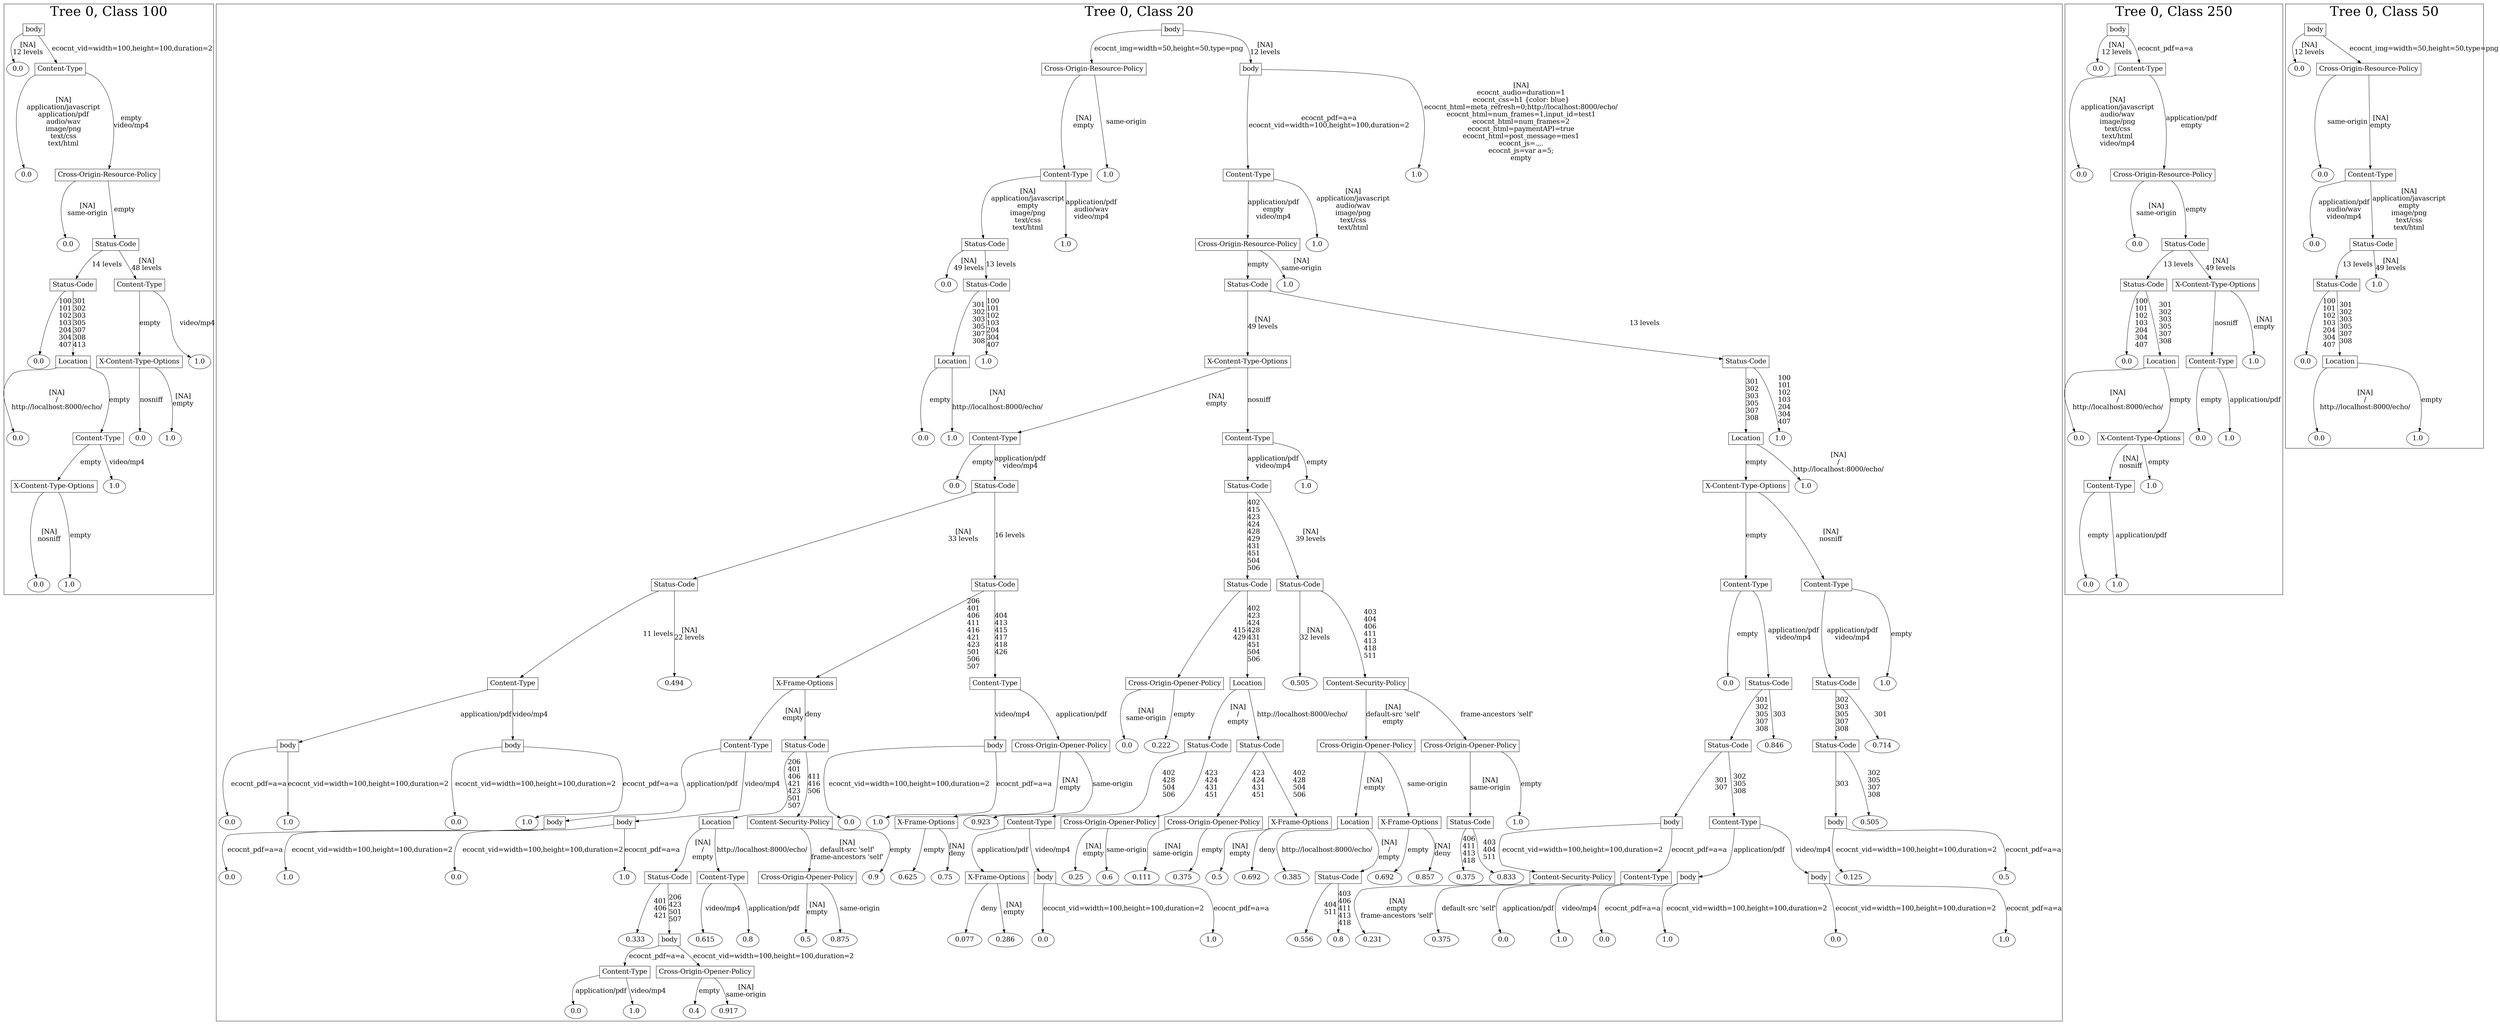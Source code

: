 /*
Generated by:
    http://https://github.com/h2oai/h2o-3/tree/master/h2o-genmodel/src/main/java/hex/genmodel/tools/PrintMojo.java
*/

/*
On a mac:

$ brew install graphviz
$ dot -Tpng file.gv -o file.png
$ open file.png
*/

digraph G {

subgraph cluster_0 {
/* Nodes */

/* Level 0 */
{
"SG_0_Node_0" [shape=box, fontsize=20, label="body"]
}

/* Level 1 */
{
"SG_0_Node_10" [fontsize=20, label="0.0"]
"SG_0_Node_1" [shape=box, fontsize=20, label="Content-Type"]
}

/* Level 2 */
{
"SG_0_Node_11" [fontsize=20, label="0.0"]
"SG_0_Node_2" [shape=box, fontsize=20, label="Cross-Origin-Resource-Policy"]
}

/* Level 3 */
{
"SG_0_Node_12" [fontsize=20, label="0.0"]
"SG_0_Node_3" [shape=box, fontsize=20, label="Status-Code"]
}

/* Level 4 */
{
"SG_0_Node_4" [shape=box, fontsize=20, label="Status-Code"]
"SG_0_Node_5" [shape=box, fontsize=20, label="Content-Type"]
}

/* Level 5 */
{
"SG_0_Node_13" [fontsize=20, label="0.0"]
"SG_0_Node_6" [shape=box, fontsize=20, label="Location"]
"SG_0_Node_7" [shape=box, fontsize=20, label="X-Content-Type-Options"]
"SG_0_Node_14" [fontsize=20, label="1.0"]
}

/* Level 6 */
{
"SG_0_Node_15" [fontsize=20, label="0.0"]
"SG_0_Node_8" [shape=box, fontsize=20, label="Content-Type"]
"SG_0_Node_16" [fontsize=20, label="0.0"]
"SG_0_Node_17" [fontsize=20, label="1.0"]
}

/* Level 7 */
{
"SG_0_Node_9" [shape=box, fontsize=20, label="X-Content-Type-Options"]
"SG_0_Node_18" [fontsize=20, label="1.0"]
}

/* Level 8 */
{
"SG_0_Node_19" [fontsize=20, label="0.0"]
"SG_0_Node_20" [fontsize=20, label="1.0"]
}

/* Edges */
"SG_0_Node_0" -> "SG_0_Node_10" [fontsize=20, label="[NA]
12 levels
"]
"SG_0_Node_0" -> "SG_0_Node_1" [fontsize=20, label="ecocnt_vid=width=100,height=100,duration=2
"]
"SG_0_Node_1" -> "SG_0_Node_11" [fontsize=20, label="[NA]
application/javascript
application/pdf
audio/wav
image/png
text/css
text/html
"]
"SG_0_Node_1" -> "SG_0_Node_2" [fontsize=20, label="empty
video/mp4
"]
"SG_0_Node_2" -> "SG_0_Node_12" [fontsize=20, label="[NA]
same-origin
"]
"SG_0_Node_2" -> "SG_0_Node_3" [fontsize=20, label="empty
"]
"SG_0_Node_3" -> "SG_0_Node_4" [fontsize=20, label="14 levels
"]
"SG_0_Node_3" -> "SG_0_Node_5" [fontsize=20, label="[NA]
48 levels
"]
"SG_0_Node_5" -> "SG_0_Node_7" [fontsize=20, label="empty
"]
"SG_0_Node_5" -> "SG_0_Node_14" [fontsize=20, label="video/mp4
"]
"SG_0_Node_7" -> "SG_0_Node_16" [fontsize=20, label="nosniff
"]
"SG_0_Node_7" -> "SG_0_Node_17" [fontsize=20, label="[NA]
empty
"]
"SG_0_Node_4" -> "SG_0_Node_13" [fontsize=20, label="100
101
102
103
204
304
407
"]
"SG_0_Node_4" -> "SG_0_Node_6" [fontsize=20, label="301
302
303
305
307
308
413
"]
"SG_0_Node_6" -> "SG_0_Node_15" [fontsize=20, label="[NA]
/
http://localhost:8000/echo/
"]
"SG_0_Node_6" -> "SG_0_Node_8" [fontsize=20, label="empty
"]
"SG_0_Node_8" -> "SG_0_Node_9" [fontsize=20, label="empty
"]
"SG_0_Node_8" -> "SG_0_Node_18" [fontsize=20, label="video/mp4
"]
"SG_0_Node_9" -> "SG_0_Node_19" [fontsize=20, label="[NA]
nosniff
"]
"SG_0_Node_9" -> "SG_0_Node_20" [fontsize=20, label="empty
"]

fontsize=40
label="Tree 0, Class 100"
}

subgraph cluster_1 {
/* Nodes */

/* Level 0 */
{
"SG_1_Node_0" [shape=box, fontsize=20, label="body"]
}

/* Level 1 */
{
"SG_1_Node_1" [shape=box, fontsize=20, label="Cross-Origin-Resource-Policy"]
"SG_1_Node_2" [shape=box, fontsize=20, label="body"]
}

/* Level 2 */
{
"SG_1_Node_3" [shape=box, fontsize=20, label="Content-Type"]
"SG_1_Node_108" [fontsize=20, label="1.0"]
"SG_1_Node_4" [shape=box, fontsize=20, label="Content-Type"]
"SG_1_Node_109" [fontsize=20, label="1.0"]
}

/* Level 3 */
{
"SG_1_Node_5" [shape=box, fontsize=20, label="Status-Code"]
"SG_1_Node_110" [fontsize=20, label="1.0"]
"SG_1_Node_6" [shape=box, fontsize=20, label="Cross-Origin-Resource-Policy"]
"SG_1_Node_111" [fontsize=20, label="1.0"]
}

/* Level 4 */
{
"SG_1_Node_112" [fontsize=20, label="0.0"]
"SG_1_Node_7" [shape=box, fontsize=20, label="Status-Code"]
"SG_1_Node_8" [shape=box, fontsize=20, label="Status-Code"]
"SG_1_Node_113" [fontsize=20, label="1.0"]
}

/* Level 5 */
{
"SG_1_Node_9" [shape=box, fontsize=20, label="Location"]
"SG_1_Node_114" [fontsize=20, label="1.0"]
"SG_1_Node_10" [shape=box, fontsize=20, label="X-Content-Type-Options"]
"SG_1_Node_11" [shape=box, fontsize=20, label="Status-Code"]
}

/* Level 6 */
{
"SG_1_Node_115" [fontsize=20, label="0.0"]
"SG_1_Node_116" [fontsize=20, label="1.0"]
"SG_1_Node_12" [shape=box, fontsize=20, label="Content-Type"]
"SG_1_Node_13" [shape=box, fontsize=20, label="Content-Type"]
"SG_1_Node_14" [shape=box, fontsize=20, label="Location"]
"SG_1_Node_117" [fontsize=20, label="1.0"]
}

/* Level 7 */
{
"SG_1_Node_118" [fontsize=20, label="0.0"]
"SG_1_Node_15" [shape=box, fontsize=20, label="Status-Code"]
"SG_1_Node_16" [shape=box, fontsize=20, label="Status-Code"]
"SG_1_Node_119" [fontsize=20, label="1.0"]
"SG_1_Node_17" [shape=box, fontsize=20, label="X-Content-Type-Options"]
"SG_1_Node_120" [fontsize=20, label="1.0"]
}

/* Level 8 */
{
"SG_1_Node_18" [shape=box, fontsize=20, label="Status-Code"]
"SG_1_Node_19" [shape=box, fontsize=20, label="Status-Code"]
"SG_1_Node_20" [shape=box, fontsize=20, label="Status-Code"]
"SG_1_Node_21" [shape=box, fontsize=20, label="Status-Code"]
"SG_1_Node_22" [shape=box, fontsize=20, label="Content-Type"]
"SG_1_Node_23" [shape=box, fontsize=20, label="Content-Type"]
}

/* Level 9 */
{
"SG_1_Node_24" [shape=box, fontsize=20, label="Content-Type"]
"SG_1_Node_121" [fontsize=20, label="0.494"]
"SG_1_Node_26" [shape=box, fontsize=20, label="X-Frame-Options"]
"SG_1_Node_27" [shape=box, fontsize=20, label="Content-Type"]
"SG_1_Node_28" [shape=box, fontsize=20, label="Cross-Origin-Opener-Policy"]
"SG_1_Node_29" [shape=box, fontsize=20, label="Location"]
"SG_1_Node_122" [fontsize=20, label="0.505"]
"SG_1_Node_31" [shape=box, fontsize=20, label="Content-Security-Policy"]
"SG_1_Node_123" [fontsize=20, label="0.0"]
"SG_1_Node_32" [shape=box, fontsize=20, label="Status-Code"]
"SG_1_Node_33" [shape=box, fontsize=20, label="Status-Code"]
"SG_1_Node_124" [fontsize=20, label="1.0"]
}

/* Level 10 */
{
"SG_1_Node_34" [shape=box, fontsize=20, label="body"]
"SG_1_Node_35" [shape=box, fontsize=20, label="body"]
"SG_1_Node_36" [shape=box, fontsize=20, label="Content-Type"]
"SG_1_Node_37" [shape=box, fontsize=20, label="Status-Code"]
"SG_1_Node_38" [shape=box, fontsize=20, label="body"]
"SG_1_Node_39" [shape=box, fontsize=20, label="Cross-Origin-Opener-Policy"]
"SG_1_Node_125" [fontsize=20, label="0.0"]
"SG_1_Node_126" [fontsize=20, label="0.222"]
"SG_1_Node_41" [shape=box, fontsize=20, label="Status-Code"]
"SG_1_Node_42" [shape=box, fontsize=20, label="Status-Code"]
"SG_1_Node_43" [shape=box, fontsize=20, label="Cross-Origin-Opener-Policy"]
"SG_1_Node_44" [shape=box, fontsize=20, label="Cross-Origin-Opener-Policy"]
"SG_1_Node_45" [shape=box, fontsize=20, label="Status-Code"]
"SG_1_Node_127" [fontsize=20, label="0.846"]
"SG_1_Node_47" [shape=box, fontsize=20, label="Status-Code"]
"SG_1_Node_128" [fontsize=20, label="0.714"]
}

/* Level 11 */
{
"SG_1_Node_129" [fontsize=20, label="0.0"]
"SG_1_Node_130" [fontsize=20, label="1.0"]
"SG_1_Node_131" [fontsize=20, label="0.0"]
"SG_1_Node_132" [fontsize=20, label="1.0"]
"SG_1_Node_49" [shape=box, fontsize=20, label="body"]
"SG_1_Node_50" [shape=box, fontsize=20, label="body"]
"SG_1_Node_51" [shape=box, fontsize=20, label="Location"]
"SG_1_Node_52" [shape=box, fontsize=20, label="Content-Security-Policy"]
"SG_1_Node_133" [fontsize=20, label="0.0"]
"SG_1_Node_134" [fontsize=20, label="1.0"]
"SG_1_Node_53" [shape=box, fontsize=20, label="X-Frame-Options"]
"SG_1_Node_135" [fontsize=20, label="0.923"]
"SG_1_Node_55" [shape=box, fontsize=20, label="Content-Type"]
"SG_1_Node_56" [shape=box, fontsize=20, label="Cross-Origin-Opener-Policy"]
"SG_1_Node_57" [shape=box, fontsize=20, label="Cross-Origin-Opener-Policy"]
"SG_1_Node_58" [shape=box, fontsize=20, label="X-Frame-Options"]
"SG_1_Node_59" [shape=box, fontsize=20, label="Location"]
"SG_1_Node_60" [shape=box, fontsize=20, label="X-Frame-Options"]
"SG_1_Node_61" [shape=box, fontsize=20, label="Status-Code"]
"SG_1_Node_136" [fontsize=20, label="1.0"]
"SG_1_Node_62" [shape=box, fontsize=20, label="body"]
"SG_1_Node_63" [shape=box, fontsize=20, label="Content-Type"]
"SG_1_Node_64" [shape=box, fontsize=20, label="body"]
"SG_1_Node_137" [fontsize=20, label="0.505"]
}

/* Level 12 */
{
"SG_1_Node_138" [fontsize=20, label="0.0"]
"SG_1_Node_139" [fontsize=20, label="1.0"]
"SG_1_Node_140" [fontsize=20, label="0.0"]
"SG_1_Node_141" [fontsize=20, label="1.0"]
"SG_1_Node_66" [shape=box, fontsize=20, label="Status-Code"]
"SG_1_Node_67" [shape=box, fontsize=20, label="Content-Type"]
"SG_1_Node_68" [shape=box, fontsize=20, label="Cross-Origin-Opener-Policy"]
"SG_1_Node_142" [fontsize=20, label="0.9"]
"SG_1_Node_143" [fontsize=20, label="0.625"]
"SG_1_Node_144" [fontsize=20, label="0.75"]
"SG_1_Node_72" [shape=box, fontsize=20, label="X-Frame-Options"]
"SG_1_Node_73" [shape=box, fontsize=20, label="body"]
"SG_1_Node_145" [fontsize=20, label="0.25"]
"SG_1_Node_146" [fontsize=20, label="0.6"]
"SG_1_Node_147" [fontsize=20, label="0.111"]
"SG_1_Node_148" [fontsize=20, label="0.375"]
"SG_1_Node_149" [fontsize=20, label="0.5"]
"SG_1_Node_150" [fontsize=20, label="0.692"]
"SG_1_Node_151" [fontsize=20, label="0.385"]
"SG_1_Node_81" [shape=box, fontsize=20, label="Status-Code"]
"SG_1_Node_152" [fontsize=20, label="0.692"]
"SG_1_Node_153" [fontsize=20, label="0.857"]
"SG_1_Node_154" [fontsize=20, label="0.375"]
"SG_1_Node_155" [fontsize=20, label="0.833"]
"SG_1_Node_86" [shape=box, fontsize=20, label="Content-Security-Policy"]
"SG_1_Node_87" [shape=box, fontsize=20, label="Content-Type"]
"SG_1_Node_88" [shape=box, fontsize=20, label="body"]
"SG_1_Node_89" [shape=box, fontsize=20, label="body"]
"SG_1_Node_156" [fontsize=20, label="0.125"]
"SG_1_Node_157" [fontsize=20, label="0.5"]
}

/* Level 13 */
{
"SG_1_Node_158" [fontsize=20, label="0.333"]
"SG_1_Node_93" [shape=box, fontsize=20, label="body"]
"SG_1_Node_159" [fontsize=20, label="0.615"]
"SG_1_Node_160" [fontsize=20, label="0.8"]
"SG_1_Node_161" [fontsize=20, label="0.5"]
"SG_1_Node_162" [fontsize=20, label="0.875"]
"SG_1_Node_163" [fontsize=20, label="0.077"]
"SG_1_Node_164" [fontsize=20, label="0.286"]
"SG_1_Node_165" [fontsize=20, label="0.0"]
"SG_1_Node_166" [fontsize=20, label="1.0"]
"SG_1_Node_167" [fontsize=20, label="0.556"]
"SG_1_Node_168" [fontsize=20, label="0.8"]
"SG_1_Node_169" [fontsize=20, label="0.231"]
"SG_1_Node_170" [fontsize=20, label="0.375"]
"SG_1_Node_171" [fontsize=20, label="0.0"]
"SG_1_Node_172" [fontsize=20, label="1.0"]
"SG_1_Node_173" [fontsize=20, label="0.0"]
"SG_1_Node_174" [fontsize=20, label="1.0"]
"SG_1_Node_175" [fontsize=20, label="0.0"]
"SG_1_Node_176" [fontsize=20, label="1.0"]
}

/* Level 14 */
{
"SG_1_Node_104" [shape=box, fontsize=20, label="Content-Type"]
"SG_1_Node_105" [shape=box, fontsize=20, label="Cross-Origin-Opener-Policy"]
}

/* Level 15 */
{
"SG_1_Node_177" [fontsize=20, label="0.0"]
"SG_1_Node_178" [fontsize=20, label="1.0"]
"SG_1_Node_179" [fontsize=20, label="0.4"]
"SG_1_Node_180" [fontsize=20, label="0.917"]
}

/* Edges */
"SG_1_Node_0" -> "SG_1_Node_1" [fontsize=20, label="ecocnt_img=width=50,height=50,type=png
"]
"SG_1_Node_0" -> "SG_1_Node_2" [fontsize=20, label="[NA]
12 levels
"]
"SG_1_Node_2" -> "SG_1_Node_4" [fontsize=20, label="ecocnt_pdf=a=a
ecocnt_vid=width=100,height=100,duration=2
"]
"SG_1_Node_2" -> "SG_1_Node_109" [fontsize=20, label="[NA]
ecocnt_audio=duration=1
ecocnt_css=h1 {color: blue}
ecocnt_html=meta_refresh=0;http://localhost:8000/echo/
ecocnt_html=num_frames=1,input_id=test1
ecocnt_html=num_frames=2
ecocnt_html=paymentAPI=true
ecocnt_html=post_message=mes1
ecocnt_js=.,,.
ecocnt_js=var a=5;
empty
"]
"SG_1_Node_4" -> "SG_1_Node_6" [fontsize=20, label="application/pdf
empty
video/mp4
"]
"SG_1_Node_4" -> "SG_1_Node_111" [fontsize=20, label="[NA]
application/javascript
audio/wav
image/png
text/css
text/html
"]
"SG_1_Node_6" -> "SG_1_Node_8" [fontsize=20, label="empty
"]
"SG_1_Node_6" -> "SG_1_Node_113" [fontsize=20, label="[NA]
same-origin
"]
"SG_1_Node_8" -> "SG_1_Node_10" [fontsize=20, label="[NA]
49 levels
"]
"SG_1_Node_8" -> "SG_1_Node_11" [fontsize=20, label="13 levels
"]
"SG_1_Node_11" -> "SG_1_Node_14" [fontsize=20, label="301
302
303
305
307
308
"]
"SG_1_Node_11" -> "SG_1_Node_117" [fontsize=20, label="100
101
102
103
204
304
407
"]
"SG_1_Node_14" -> "SG_1_Node_17" [fontsize=20, label="empty
"]
"SG_1_Node_14" -> "SG_1_Node_120" [fontsize=20, label="[NA]
/
http://localhost:8000/echo/
"]
"SG_1_Node_17" -> "SG_1_Node_22" [fontsize=20, label="empty
"]
"SG_1_Node_17" -> "SG_1_Node_23" [fontsize=20, label="[NA]
nosniff
"]
"SG_1_Node_23" -> "SG_1_Node_33" [fontsize=20, label="application/pdf
video/mp4
"]
"SG_1_Node_23" -> "SG_1_Node_124" [fontsize=20, label="empty
"]
"SG_1_Node_33" -> "SG_1_Node_47" [fontsize=20, label="302
303
305
307
308
"]
"SG_1_Node_33" -> "SG_1_Node_128" [fontsize=20, label="301
"]
"SG_1_Node_47" -> "SG_1_Node_64" [fontsize=20, label="303
"]
"SG_1_Node_47" -> "SG_1_Node_137" [fontsize=20, label="302
305
307
308
"]
"SG_1_Node_64" -> "SG_1_Node_156" [fontsize=20, label="ecocnt_vid=width=100,height=100,duration=2
"]
"SG_1_Node_64" -> "SG_1_Node_157" [fontsize=20, label="ecocnt_pdf=a=a
"]
"SG_1_Node_22" -> "SG_1_Node_123" [fontsize=20, label="empty
"]
"SG_1_Node_22" -> "SG_1_Node_32" [fontsize=20, label="application/pdf
video/mp4
"]
"SG_1_Node_32" -> "SG_1_Node_45" [fontsize=20, label="301
302
305
307
308
"]
"SG_1_Node_32" -> "SG_1_Node_127" [fontsize=20, label="303
"]
"SG_1_Node_45" -> "SG_1_Node_62" [fontsize=20, label="301
307
"]
"SG_1_Node_45" -> "SG_1_Node_63" [fontsize=20, label="302
305
308
"]
"SG_1_Node_63" -> "SG_1_Node_88" [fontsize=20, label="application/pdf
"]
"SG_1_Node_63" -> "SG_1_Node_89" [fontsize=20, label="video/mp4
"]
"SG_1_Node_89" -> "SG_1_Node_175" [fontsize=20, label="ecocnt_vid=width=100,height=100,duration=2
"]
"SG_1_Node_89" -> "SG_1_Node_176" [fontsize=20, label="ecocnt_pdf=a=a
"]
"SG_1_Node_88" -> "SG_1_Node_173" [fontsize=20, label="ecocnt_pdf=a=a
"]
"SG_1_Node_88" -> "SG_1_Node_174" [fontsize=20, label="ecocnt_vid=width=100,height=100,duration=2
"]
"SG_1_Node_62" -> "SG_1_Node_86" [fontsize=20, label="ecocnt_vid=width=100,height=100,duration=2
"]
"SG_1_Node_62" -> "SG_1_Node_87" [fontsize=20, label="ecocnt_pdf=a=a
"]
"SG_1_Node_87" -> "SG_1_Node_171" [fontsize=20, label="application/pdf
"]
"SG_1_Node_87" -> "SG_1_Node_172" [fontsize=20, label="video/mp4
"]
"SG_1_Node_86" -> "SG_1_Node_169" [fontsize=20, label="[NA]
empty
frame-ancestors 'self'
"]
"SG_1_Node_86" -> "SG_1_Node_170" [fontsize=20, label="default-src 'self'
"]
"SG_1_Node_10" -> "SG_1_Node_12" [fontsize=20, label="[NA]
empty
"]
"SG_1_Node_10" -> "SG_1_Node_13" [fontsize=20, label="nosniff
"]
"SG_1_Node_13" -> "SG_1_Node_16" [fontsize=20, label="application/pdf
video/mp4
"]
"SG_1_Node_13" -> "SG_1_Node_119" [fontsize=20, label="empty
"]
"SG_1_Node_16" -> "SG_1_Node_20" [fontsize=20, label="402
415
423
424
428
429
431
451
504
506
"]
"SG_1_Node_16" -> "SG_1_Node_21" [fontsize=20, label="[NA]
39 levels
"]
"SG_1_Node_21" -> "SG_1_Node_122" [fontsize=20, label="[NA]
32 levels
"]
"SG_1_Node_21" -> "SG_1_Node_31" [fontsize=20, label="403
404
406
411
413
418
511
"]
"SG_1_Node_31" -> "SG_1_Node_43" [fontsize=20, label="[NA]
default-src 'self'
empty
"]
"SG_1_Node_31" -> "SG_1_Node_44" [fontsize=20, label="frame-ancestors 'self'
"]
"SG_1_Node_44" -> "SG_1_Node_61" [fontsize=20, label="[NA]
same-origin
"]
"SG_1_Node_44" -> "SG_1_Node_136" [fontsize=20, label="empty
"]
"SG_1_Node_61" -> "SG_1_Node_154" [fontsize=20, label="406
411
413
418
"]
"SG_1_Node_61" -> "SG_1_Node_155" [fontsize=20, label="403
404
511
"]
"SG_1_Node_43" -> "SG_1_Node_59" [fontsize=20, label="[NA]
empty
"]
"SG_1_Node_43" -> "SG_1_Node_60" [fontsize=20, label="same-origin
"]
"SG_1_Node_60" -> "SG_1_Node_152" [fontsize=20, label="empty
"]
"SG_1_Node_60" -> "SG_1_Node_153" [fontsize=20, label="[NA]
deny
"]
"SG_1_Node_59" -> "SG_1_Node_151" [fontsize=20, label="http://localhost:8000/echo/
"]
"SG_1_Node_59" -> "SG_1_Node_81" [fontsize=20, label="[NA]
/
empty
"]
"SG_1_Node_81" -> "SG_1_Node_167" [fontsize=20, label="404
511
"]
"SG_1_Node_81" -> "SG_1_Node_168" [fontsize=20, label="403
406
411
413
418
"]
"SG_1_Node_20" -> "SG_1_Node_28" [fontsize=20, label="415
429
"]
"SG_1_Node_20" -> "SG_1_Node_29" [fontsize=20, label="402
423
424
428
431
451
504
506
"]
"SG_1_Node_29" -> "SG_1_Node_41" [fontsize=20, label="[NA]
/
empty
"]
"SG_1_Node_29" -> "SG_1_Node_42" [fontsize=20, label="http://localhost:8000/echo/
"]
"SG_1_Node_42" -> "SG_1_Node_57" [fontsize=20, label="423
424
431
451
"]
"SG_1_Node_42" -> "SG_1_Node_58" [fontsize=20, label="402
428
504
506
"]
"SG_1_Node_58" -> "SG_1_Node_149" [fontsize=20, label="[NA]
empty
"]
"SG_1_Node_58" -> "SG_1_Node_150" [fontsize=20, label="deny
"]
"SG_1_Node_57" -> "SG_1_Node_147" [fontsize=20, label="[NA]
same-origin
"]
"SG_1_Node_57" -> "SG_1_Node_148" [fontsize=20, label="empty
"]
"SG_1_Node_41" -> "SG_1_Node_55" [fontsize=20, label="402
428
504
506
"]
"SG_1_Node_41" -> "SG_1_Node_56" [fontsize=20, label="423
424
431
451
"]
"SG_1_Node_56" -> "SG_1_Node_145" [fontsize=20, label="[NA]
empty
"]
"SG_1_Node_56" -> "SG_1_Node_146" [fontsize=20, label="same-origin
"]
"SG_1_Node_55" -> "SG_1_Node_72" [fontsize=20, label="application/pdf
"]
"SG_1_Node_55" -> "SG_1_Node_73" [fontsize=20, label="video/mp4
"]
"SG_1_Node_73" -> "SG_1_Node_165" [fontsize=20, label="ecocnt_vid=width=100,height=100,duration=2
"]
"SG_1_Node_73" -> "SG_1_Node_166" [fontsize=20, label="ecocnt_pdf=a=a
"]
"SG_1_Node_72" -> "SG_1_Node_163" [fontsize=20, label="deny
"]
"SG_1_Node_72" -> "SG_1_Node_164" [fontsize=20, label="[NA]
empty
"]
"SG_1_Node_28" -> "SG_1_Node_125" [fontsize=20, label="[NA]
same-origin
"]
"SG_1_Node_28" -> "SG_1_Node_126" [fontsize=20, label="empty
"]
"SG_1_Node_12" -> "SG_1_Node_118" [fontsize=20, label="empty
"]
"SG_1_Node_12" -> "SG_1_Node_15" [fontsize=20, label="application/pdf
video/mp4
"]
"SG_1_Node_15" -> "SG_1_Node_18" [fontsize=20, label="[NA]
33 levels
"]
"SG_1_Node_15" -> "SG_1_Node_19" [fontsize=20, label="16 levels
"]
"SG_1_Node_19" -> "SG_1_Node_26" [fontsize=20, label="206
401
406
411
416
421
423
501
506
507
"]
"SG_1_Node_19" -> "SG_1_Node_27" [fontsize=20, label="404
413
415
417
418
426
"]
"SG_1_Node_27" -> "SG_1_Node_38" [fontsize=20, label="video/mp4
"]
"SG_1_Node_27" -> "SG_1_Node_39" [fontsize=20, label="application/pdf
"]
"SG_1_Node_39" -> "SG_1_Node_53" [fontsize=20, label="[NA]
empty
"]
"SG_1_Node_39" -> "SG_1_Node_135" [fontsize=20, label="same-origin
"]
"SG_1_Node_53" -> "SG_1_Node_143" [fontsize=20, label="empty
"]
"SG_1_Node_53" -> "SG_1_Node_144" [fontsize=20, label="[NA]
deny
"]
"SG_1_Node_38" -> "SG_1_Node_133" [fontsize=20, label="ecocnt_vid=width=100,height=100,duration=2
"]
"SG_1_Node_38" -> "SG_1_Node_134" [fontsize=20, label="ecocnt_pdf=a=a
"]
"SG_1_Node_26" -> "SG_1_Node_36" [fontsize=20, label="[NA]
empty
"]
"SG_1_Node_26" -> "SG_1_Node_37" [fontsize=20, label="deny
"]
"SG_1_Node_37" -> "SG_1_Node_51" [fontsize=20, label="206
401
406
421
423
501
507
"]
"SG_1_Node_37" -> "SG_1_Node_52" [fontsize=20, label="411
416
506
"]
"SG_1_Node_52" -> "SG_1_Node_68" [fontsize=20, label="[NA]
default-src 'self'
frame-ancestors 'self'
"]
"SG_1_Node_52" -> "SG_1_Node_142" [fontsize=20, label="empty
"]
"SG_1_Node_68" -> "SG_1_Node_161" [fontsize=20, label="[NA]
empty
"]
"SG_1_Node_68" -> "SG_1_Node_162" [fontsize=20, label="same-origin
"]
"SG_1_Node_51" -> "SG_1_Node_66" [fontsize=20, label="[NA]
/
empty
"]
"SG_1_Node_51" -> "SG_1_Node_67" [fontsize=20, label="http://localhost:8000/echo/
"]
"SG_1_Node_67" -> "SG_1_Node_159" [fontsize=20, label="video/mp4
"]
"SG_1_Node_67" -> "SG_1_Node_160" [fontsize=20, label="application/pdf
"]
"SG_1_Node_66" -> "SG_1_Node_158" [fontsize=20, label="401
406
421
"]
"SG_1_Node_66" -> "SG_1_Node_93" [fontsize=20, label="206
423
501
507
"]
"SG_1_Node_93" -> "SG_1_Node_104" [fontsize=20, label="ecocnt_pdf=a=a
"]
"SG_1_Node_93" -> "SG_1_Node_105" [fontsize=20, label="ecocnt_vid=width=100,height=100,duration=2
"]
"SG_1_Node_105" -> "SG_1_Node_179" [fontsize=20, label="empty
"]
"SG_1_Node_105" -> "SG_1_Node_180" [fontsize=20, label="[NA]
same-origin
"]
"SG_1_Node_104" -> "SG_1_Node_177" [fontsize=20, label="application/pdf
"]
"SG_1_Node_104" -> "SG_1_Node_178" [fontsize=20, label="video/mp4
"]
"SG_1_Node_36" -> "SG_1_Node_49" [fontsize=20, label="application/pdf
"]
"SG_1_Node_36" -> "SG_1_Node_50" [fontsize=20, label="video/mp4
"]
"SG_1_Node_50" -> "SG_1_Node_140" [fontsize=20, label="ecocnt_vid=width=100,height=100,duration=2
"]
"SG_1_Node_50" -> "SG_1_Node_141" [fontsize=20, label="ecocnt_pdf=a=a
"]
"SG_1_Node_49" -> "SG_1_Node_138" [fontsize=20, label="ecocnt_pdf=a=a
"]
"SG_1_Node_49" -> "SG_1_Node_139" [fontsize=20, label="ecocnt_vid=width=100,height=100,duration=2
"]
"SG_1_Node_18" -> "SG_1_Node_24" [fontsize=20, label="11 levels
"]
"SG_1_Node_18" -> "SG_1_Node_121" [fontsize=20, label="[NA]
22 levels
"]
"SG_1_Node_24" -> "SG_1_Node_34" [fontsize=20, label="application/pdf
"]
"SG_1_Node_24" -> "SG_1_Node_35" [fontsize=20, label="video/mp4
"]
"SG_1_Node_35" -> "SG_1_Node_131" [fontsize=20, label="ecocnt_vid=width=100,height=100,duration=2
"]
"SG_1_Node_35" -> "SG_1_Node_132" [fontsize=20, label="ecocnt_pdf=a=a
"]
"SG_1_Node_34" -> "SG_1_Node_129" [fontsize=20, label="ecocnt_pdf=a=a
"]
"SG_1_Node_34" -> "SG_1_Node_130" [fontsize=20, label="ecocnt_vid=width=100,height=100,duration=2
"]
"SG_1_Node_1" -> "SG_1_Node_3" [fontsize=20, label="[NA]
empty
"]
"SG_1_Node_1" -> "SG_1_Node_108" [fontsize=20, label="same-origin
"]
"SG_1_Node_3" -> "SG_1_Node_5" [fontsize=20, label="[NA]
application/javascript
empty
image/png
text/css
text/html
"]
"SG_1_Node_3" -> "SG_1_Node_110" [fontsize=20, label="application/pdf
audio/wav
video/mp4
"]
"SG_1_Node_5" -> "SG_1_Node_112" [fontsize=20, label="[NA]
49 levels
"]
"SG_1_Node_5" -> "SG_1_Node_7" [fontsize=20, label="13 levels
"]
"SG_1_Node_7" -> "SG_1_Node_9" [fontsize=20, label="301
302
303
305
307
308
"]
"SG_1_Node_7" -> "SG_1_Node_114" [fontsize=20, label="100
101
102
103
204
304
407
"]
"SG_1_Node_9" -> "SG_1_Node_115" [fontsize=20, label="empty
"]
"SG_1_Node_9" -> "SG_1_Node_116" [fontsize=20, label="[NA]
/
http://localhost:8000/echo/
"]

fontsize=40
label="Tree 0, Class 20"
}

subgraph cluster_2 {
/* Nodes */

/* Level 0 */
{
"SG_2_Node_0" [shape=box, fontsize=20, label="body"]
}

/* Level 1 */
{
"SG_2_Node_10" [fontsize=20, label="0.0"]
"SG_2_Node_1" [shape=box, fontsize=20, label="Content-Type"]
}

/* Level 2 */
{
"SG_2_Node_11" [fontsize=20, label="0.0"]
"SG_2_Node_2" [shape=box, fontsize=20, label="Cross-Origin-Resource-Policy"]
}

/* Level 3 */
{
"SG_2_Node_12" [fontsize=20, label="0.0"]
"SG_2_Node_3" [shape=box, fontsize=20, label="Status-Code"]
}

/* Level 4 */
{
"SG_2_Node_4" [shape=box, fontsize=20, label="Status-Code"]
"SG_2_Node_5" [shape=box, fontsize=20, label="X-Content-Type-Options"]
}

/* Level 5 */
{
"SG_2_Node_13" [fontsize=20, label="0.0"]
"SG_2_Node_6" [shape=box, fontsize=20, label="Location"]
"SG_2_Node_7" [shape=box, fontsize=20, label="Content-Type"]
"SG_2_Node_14" [fontsize=20, label="1.0"]
}

/* Level 6 */
{
"SG_2_Node_15" [fontsize=20, label="0.0"]
"SG_2_Node_8" [shape=box, fontsize=20, label="X-Content-Type-Options"]
"SG_2_Node_16" [fontsize=20, label="0.0"]
"SG_2_Node_17" [fontsize=20, label="1.0"]
}

/* Level 7 */
{
"SG_2_Node_9" [shape=box, fontsize=20, label="Content-Type"]
"SG_2_Node_18" [fontsize=20, label="1.0"]
}

/* Level 8 */
{
"SG_2_Node_19" [fontsize=20, label="0.0"]
"SG_2_Node_20" [fontsize=20, label="1.0"]
}

/* Edges */
"SG_2_Node_0" -> "SG_2_Node_10" [fontsize=20, label="[NA]
12 levels
"]
"SG_2_Node_0" -> "SG_2_Node_1" [fontsize=20, label="ecocnt_pdf=a=a
"]
"SG_2_Node_1" -> "SG_2_Node_11" [fontsize=20, label="[NA]
application/javascript
audio/wav
image/png
text/css
text/html
video/mp4
"]
"SG_2_Node_1" -> "SG_2_Node_2" [fontsize=20, label="application/pdf
empty
"]
"SG_2_Node_2" -> "SG_2_Node_12" [fontsize=20, label="[NA]
same-origin
"]
"SG_2_Node_2" -> "SG_2_Node_3" [fontsize=20, label="empty
"]
"SG_2_Node_3" -> "SG_2_Node_4" [fontsize=20, label="13 levels
"]
"SG_2_Node_3" -> "SG_2_Node_5" [fontsize=20, label="[NA]
49 levels
"]
"SG_2_Node_5" -> "SG_2_Node_7" [fontsize=20, label="nosniff
"]
"SG_2_Node_5" -> "SG_2_Node_14" [fontsize=20, label="[NA]
empty
"]
"SG_2_Node_7" -> "SG_2_Node_16" [fontsize=20, label="empty
"]
"SG_2_Node_7" -> "SG_2_Node_17" [fontsize=20, label="application/pdf
"]
"SG_2_Node_4" -> "SG_2_Node_13" [fontsize=20, label="100
101
102
103
204
304
407
"]
"SG_2_Node_4" -> "SG_2_Node_6" [fontsize=20, label="301
302
303
305
307
308
"]
"SG_2_Node_6" -> "SG_2_Node_15" [fontsize=20, label="[NA]
/
http://localhost:8000/echo/
"]
"SG_2_Node_6" -> "SG_2_Node_8" [fontsize=20, label="empty
"]
"SG_2_Node_8" -> "SG_2_Node_9" [fontsize=20, label="[NA]
nosniff
"]
"SG_2_Node_8" -> "SG_2_Node_18" [fontsize=20, label="empty
"]
"SG_2_Node_9" -> "SG_2_Node_19" [fontsize=20, label="empty
"]
"SG_2_Node_9" -> "SG_2_Node_20" [fontsize=20, label="application/pdf
"]

fontsize=40
label="Tree 0, Class 250"
}

subgraph cluster_3 {
/* Nodes */

/* Level 0 */
{
"SG_3_Node_0" [shape=box, fontsize=20, label="body"]
}

/* Level 1 */
{
"SG_3_Node_6" [fontsize=20, label="0.0"]
"SG_3_Node_1" [shape=box, fontsize=20, label="Cross-Origin-Resource-Policy"]
}

/* Level 2 */
{
"SG_3_Node_7" [fontsize=20, label="0.0"]
"SG_3_Node_2" [shape=box, fontsize=20, label="Content-Type"]
}

/* Level 3 */
{
"SG_3_Node_8" [fontsize=20, label="0.0"]
"SG_3_Node_3" [shape=box, fontsize=20, label="Status-Code"]
}

/* Level 4 */
{
"SG_3_Node_4" [shape=box, fontsize=20, label="Status-Code"]
"SG_3_Node_9" [fontsize=20, label="1.0"]
}

/* Level 5 */
{
"SG_3_Node_10" [fontsize=20, label="0.0"]
"SG_3_Node_5" [shape=box, fontsize=20, label="Location"]
}

/* Level 6 */
{
"SG_3_Node_11" [fontsize=20, label="0.0"]
"SG_3_Node_12" [fontsize=20, label="1.0"]
}

/* Edges */
"SG_3_Node_0" -> "SG_3_Node_6" [fontsize=20, label="[NA]
12 levels
"]
"SG_3_Node_0" -> "SG_3_Node_1" [fontsize=20, label="ecocnt_img=width=50,height=50,type=png
"]
"SG_3_Node_1" -> "SG_3_Node_7" [fontsize=20, label="same-origin
"]
"SG_3_Node_1" -> "SG_3_Node_2" [fontsize=20, label="[NA]
empty
"]
"SG_3_Node_2" -> "SG_3_Node_8" [fontsize=20, label="application/pdf
audio/wav
video/mp4
"]
"SG_3_Node_2" -> "SG_3_Node_3" [fontsize=20, label="[NA]
application/javascript
empty
image/png
text/css
text/html
"]
"SG_3_Node_3" -> "SG_3_Node_4" [fontsize=20, label="13 levels
"]
"SG_3_Node_3" -> "SG_3_Node_9" [fontsize=20, label="[NA]
49 levels
"]
"SG_3_Node_4" -> "SG_3_Node_10" [fontsize=20, label="100
101
102
103
204
304
407
"]
"SG_3_Node_4" -> "SG_3_Node_5" [fontsize=20, label="301
302
303
305
307
308
"]
"SG_3_Node_5" -> "SG_3_Node_11" [fontsize=20, label="[NA]
/
http://localhost:8000/echo/
"]
"SG_3_Node_5" -> "SG_3_Node_12" [fontsize=20, label="empty
"]

fontsize=40
label="Tree 0, Class 50"
}

}

